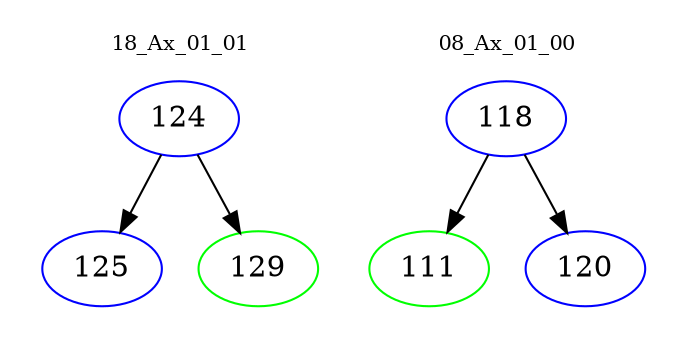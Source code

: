 digraph{
subgraph cluster_0 {
color = white
label = "18_Ax_01_01";
fontsize=10;
T0_124 [label="124", color="blue"]
T0_124 -> T0_125 [color="black"]
T0_125 [label="125", color="blue"]
T0_124 -> T0_129 [color="black"]
T0_129 [label="129", color="green"]
}
subgraph cluster_1 {
color = white
label = "08_Ax_01_00";
fontsize=10;
T1_118 [label="118", color="blue"]
T1_118 -> T1_111 [color="black"]
T1_111 [label="111", color="green"]
T1_118 -> T1_120 [color="black"]
T1_120 [label="120", color="blue"]
}
}
